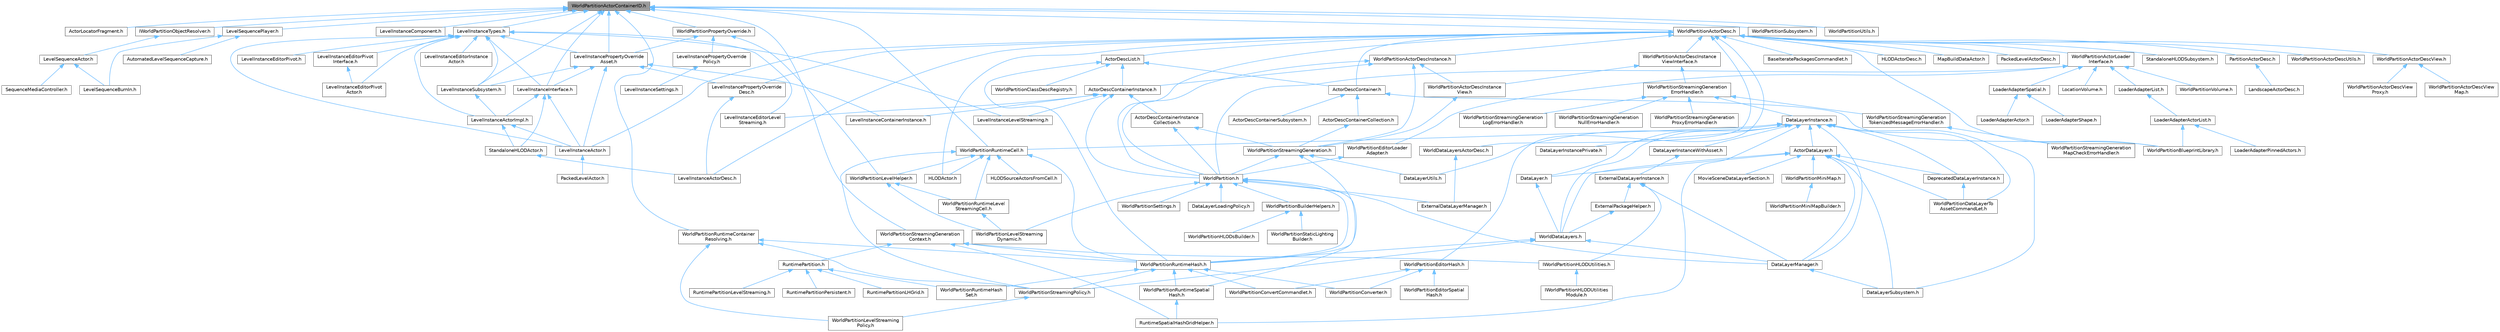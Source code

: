 digraph "WorldPartitionActorContainerID.h"
{
 // INTERACTIVE_SVG=YES
 // LATEX_PDF_SIZE
  bgcolor="transparent";
  edge [fontname=Helvetica,fontsize=10,labelfontname=Helvetica,labelfontsize=10];
  node [fontname=Helvetica,fontsize=10,shape=box,height=0.2,width=0.4];
  Node1 [id="Node000001",label="WorldPartitionActorContainerID.h",height=0.2,width=0.4,color="gray40", fillcolor="grey60", style="filled", fontcolor="black",tooltip=" "];
  Node1 -> Node2 [id="edge1_Node000001_Node000002",dir="back",color="steelblue1",style="solid",tooltip=" "];
  Node2 [id="Node000002",label="ActorLocatorFragment.h",height=0.2,width=0.4,color="grey40", fillcolor="white", style="filled",URL="$d5/db5/ActorLocatorFragment_8h.html",tooltip=" "];
  Node1 -> Node3 [id="edge2_Node000001_Node000003",dir="back",color="steelblue1",style="solid",tooltip=" "];
  Node3 [id="Node000003",label="IWorldPartitionObjectResolver.h",height=0.2,width=0.4,color="grey40", fillcolor="white", style="filled",URL="$db/de8/IWorldPartitionObjectResolver_8h.html",tooltip=" "];
  Node3 -> Node4 [id="edge3_Node000003_Node000004",dir="back",color="steelblue1",style="solid",tooltip=" "];
  Node4 [id="Node000004",label="LevelSequenceActor.h",height=0.2,width=0.4,color="grey40", fillcolor="white", style="filled",URL="$dd/d4d/LevelSequenceActor_8h.html",tooltip=" "];
  Node4 -> Node5 [id="edge4_Node000004_Node000005",dir="back",color="steelblue1",style="solid",tooltip=" "];
  Node5 [id="Node000005",label="LevelSequenceBurnIn.h",height=0.2,width=0.4,color="grey40", fillcolor="white", style="filled",URL="$d2/d6b/LevelSequenceBurnIn_8h.html",tooltip=" "];
  Node4 -> Node6 [id="edge5_Node000004_Node000006",dir="back",color="steelblue1",style="solid",tooltip=" "];
  Node6 [id="Node000006",label="SequenceMediaController.h",height=0.2,width=0.4,color="grey40", fillcolor="white", style="filled",URL="$de/d88/SequenceMediaController_8h.html",tooltip=" "];
  Node1 -> Node7 [id="edge6_Node000001_Node000007",dir="back",color="steelblue1",style="solid",tooltip=" "];
  Node7 [id="Node000007",label="LevelInstanceComponent.h",height=0.2,width=0.4,color="grey40", fillcolor="white", style="filled",URL="$df/d41/LevelInstanceComponent_8h.html",tooltip=" "];
  Node1 -> Node8 [id="edge7_Node000001_Node000008",dir="back",color="steelblue1",style="solid",tooltip=" "];
  Node8 [id="Node000008",label="LevelInstanceInterface.h",height=0.2,width=0.4,color="grey40", fillcolor="white", style="filled",URL="$d9/d37/LevelInstanceInterface_8h.html",tooltip=" "];
  Node8 -> Node9 [id="edge8_Node000008_Node000009",dir="back",color="steelblue1",style="solid",tooltip=" "];
  Node9 [id="Node000009",label="LevelInstanceActor.h",height=0.2,width=0.4,color="grey40", fillcolor="white", style="filled",URL="$d6/d53/LevelInstanceActor_8h.html",tooltip=" "];
  Node9 -> Node10 [id="edge9_Node000009_Node000010",dir="back",color="steelblue1",style="solid",tooltip=" "];
  Node10 [id="Node000010",label="PackedLevelActor.h",height=0.2,width=0.4,color="grey40", fillcolor="white", style="filled",URL="$d7/dfa/PackedLevelActor_8h.html",tooltip=" "];
  Node8 -> Node11 [id="edge10_Node000008_Node000011",dir="back",color="steelblue1",style="solid",tooltip=" "];
  Node11 [id="Node000011",label="LevelInstanceActorImpl.h",height=0.2,width=0.4,color="grey40", fillcolor="white", style="filled",URL="$d6/df6/LevelInstanceActorImpl_8h.html",tooltip=" "];
  Node11 -> Node9 [id="edge11_Node000011_Node000009",dir="back",color="steelblue1",style="solid",tooltip=" "];
  Node11 -> Node12 [id="edge12_Node000011_Node000012",dir="back",color="steelblue1",style="solid",tooltip=" "];
  Node12 [id="Node000012",label="StandaloneHLODActor.h",height=0.2,width=0.4,color="grey40", fillcolor="white", style="filled",URL="$dc/d54/StandaloneHLODActor_8h.html",tooltip=" "];
  Node12 -> Node13 [id="edge13_Node000012_Node000013",dir="back",color="steelblue1",style="solid",tooltip=" "];
  Node13 [id="Node000013",label="LevelInstanceActorDesc.h",height=0.2,width=0.4,color="grey40", fillcolor="white", style="filled",URL="$d0/d98/LevelInstanceActorDesc_8h.html",tooltip=" "];
  Node8 -> Node12 [id="edge14_Node000008_Node000012",dir="back",color="steelblue1",style="solid",tooltip=" "];
  Node1 -> Node14 [id="edge15_Node000001_Node000014",dir="back",color="steelblue1",style="solid",tooltip=" "];
  Node14 [id="Node000014",label="LevelInstancePropertyOverride\lAsset.h",height=0.2,width=0.4,color="grey40", fillcolor="white", style="filled",URL="$d3/d83/LevelInstancePropertyOverrideAsset_8h.html",tooltip=" "];
  Node14 -> Node9 [id="edge16_Node000014_Node000009",dir="back",color="steelblue1",style="solid",tooltip=" "];
  Node14 -> Node15 [id="edge17_Node000014_Node000015",dir="back",color="steelblue1",style="solid",tooltip=" "];
  Node15 [id="Node000015",label="LevelInstanceContainerInstance.h",height=0.2,width=0.4,color="grey40", fillcolor="white", style="filled",URL="$d9/d35/LevelInstanceContainerInstance_8h.html",tooltip=" "];
  Node14 -> Node8 [id="edge18_Node000014_Node000008",dir="back",color="steelblue1",style="solid",tooltip=" "];
  Node14 -> Node16 [id="edge19_Node000014_Node000016",dir="back",color="steelblue1",style="solid",tooltip=" "];
  Node16 [id="Node000016",label="LevelInstancePropertyOverride\lDesc.h",height=0.2,width=0.4,color="grey40", fillcolor="white", style="filled",URL="$d0/dd0/LevelInstancePropertyOverrideDesc_8h.html",tooltip=" "];
  Node16 -> Node13 [id="edge20_Node000016_Node000013",dir="back",color="steelblue1",style="solid",tooltip=" "];
  Node14 -> Node17 [id="edge21_Node000014_Node000017",dir="back",color="steelblue1",style="solid",tooltip=" "];
  Node17 [id="Node000017",label="LevelInstanceSubsystem.h",height=0.2,width=0.4,color="grey40", fillcolor="white", style="filled",URL="$d9/d23/LevelInstanceSubsystem_8h.html",tooltip=" "];
  Node17 -> Node11 [id="edge22_Node000017_Node000011",dir="back",color="steelblue1",style="solid",tooltip=" "];
  Node1 -> Node17 [id="edge23_Node000001_Node000017",dir="back",color="steelblue1",style="solid",tooltip=" "];
  Node1 -> Node18 [id="edge24_Node000001_Node000018",dir="back",color="steelblue1",style="solid",tooltip=" "];
  Node18 [id="Node000018",label="LevelInstanceTypes.h",height=0.2,width=0.4,color="grey40", fillcolor="white", style="filled",URL="$df/da2/LevelInstanceTypes_8h.html",tooltip=" "];
  Node18 -> Node9 [id="edge25_Node000018_Node000009",dir="back",color="steelblue1",style="solid",tooltip=" "];
  Node18 -> Node11 [id="edge26_Node000018_Node000011",dir="back",color="steelblue1",style="solid",tooltip=" "];
  Node18 -> Node19 [id="edge27_Node000018_Node000019",dir="back",color="steelblue1",style="solid",tooltip=" "];
  Node19 [id="Node000019",label="LevelInstanceEditorInstance\lActor.h",height=0.2,width=0.4,color="grey40", fillcolor="white", style="filled",URL="$d8/d5a/LevelInstanceEditorInstanceActor_8h.html",tooltip=" "];
  Node18 -> Node20 [id="edge28_Node000018_Node000020",dir="back",color="steelblue1",style="solid",tooltip=" "];
  Node20 [id="Node000020",label="LevelInstanceEditorLevel\lStreaming.h",height=0.2,width=0.4,color="grey40", fillcolor="white", style="filled",URL="$d0/da1/LevelInstanceEditorLevelStreaming_8h.html",tooltip=" "];
  Node18 -> Node21 [id="edge29_Node000018_Node000021",dir="back",color="steelblue1",style="solid",tooltip=" "];
  Node21 [id="Node000021",label="LevelInstanceEditorPivot.h",height=0.2,width=0.4,color="grey40", fillcolor="white", style="filled",URL="$df/d9a/LevelInstanceEditorPivot_8h.html",tooltip=" "];
  Node18 -> Node22 [id="edge30_Node000018_Node000022",dir="back",color="steelblue1",style="solid",tooltip=" "];
  Node22 [id="Node000022",label="LevelInstanceEditorPivot\lActor.h",height=0.2,width=0.4,color="grey40", fillcolor="white", style="filled",URL="$d4/de7/LevelInstanceEditorPivotActor_8h.html",tooltip=" "];
  Node18 -> Node23 [id="edge31_Node000018_Node000023",dir="back",color="steelblue1",style="solid",tooltip=" "];
  Node23 [id="Node000023",label="LevelInstanceEditorPivot\lInterface.h",height=0.2,width=0.4,color="grey40", fillcolor="white", style="filled",URL="$db/dd5/LevelInstanceEditorPivotInterface_8h.html",tooltip=" "];
  Node23 -> Node22 [id="edge32_Node000023_Node000022",dir="back",color="steelblue1",style="solid",tooltip=" "];
  Node18 -> Node8 [id="edge33_Node000018_Node000008",dir="back",color="steelblue1",style="solid",tooltip=" "];
  Node18 -> Node24 [id="edge34_Node000018_Node000024",dir="back",color="steelblue1",style="solid",tooltip=" "];
  Node24 [id="Node000024",label="LevelInstanceLevelStreaming.h",height=0.2,width=0.4,color="grey40", fillcolor="white", style="filled",URL="$d0/d84/LevelInstanceLevelStreaming_8h.html",tooltip=" "];
  Node18 -> Node14 [id="edge35_Node000018_Node000014",dir="back",color="steelblue1",style="solid",tooltip=" "];
  Node18 -> Node17 [id="edge36_Node000018_Node000017",dir="back",color="steelblue1",style="solid",tooltip=" "];
  Node1 -> Node25 [id="edge37_Node000001_Node000025",dir="back",color="steelblue1",style="solid",tooltip=" "];
  Node25 [id="Node000025",label="LevelSequencePlayer.h",height=0.2,width=0.4,color="grey40", fillcolor="white", style="filled",URL="$d0/d5e/LevelSequencePlayer_8h.html",tooltip=" "];
  Node25 -> Node26 [id="edge38_Node000025_Node000026",dir="back",color="steelblue1",style="solid",tooltip=" "];
  Node26 [id="Node000026",label="AutomatedLevelSequenceCapture.h",height=0.2,width=0.4,color="grey40", fillcolor="white", style="filled",URL="$d4/d3e/AutomatedLevelSequenceCapture_8h.html",tooltip=" "];
  Node25 -> Node5 [id="edge39_Node000025_Node000005",dir="back",color="steelblue1",style="solid",tooltip=" "];
  Node1 -> Node27 [id="edge40_Node000001_Node000027",dir="back",color="steelblue1",style="solid",tooltip=" "];
  Node27 [id="Node000027",label="WorldPartitionActorDesc.h",height=0.2,width=0.4,color="grey40", fillcolor="white", style="filled",URL="$d8/d60/WorldPartitionActorDesc_8h.html",tooltip=" "];
  Node27 -> Node28 [id="edge41_Node000027_Node000028",dir="back",color="steelblue1",style="solid",tooltip=" "];
  Node28 [id="Node000028",label="ActorDescContainer.h",height=0.2,width=0.4,color="grey40", fillcolor="white", style="filled",URL="$de/df0/ActorDescContainer_8h.html",tooltip=" "];
  Node28 -> Node29 [id="edge42_Node000028_Node000029",dir="back",color="steelblue1",style="solid",tooltip=" "];
  Node29 [id="Node000029",label="ActorDescContainerCollection.h",height=0.2,width=0.4,color="grey40", fillcolor="white", style="filled",URL="$dc/df2/ActorDescContainerCollection_8h.html",tooltip=" "];
  Node29 -> Node30 [id="edge43_Node000029_Node000030",dir="back",color="steelblue1",style="solid",tooltip=" "];
  Node30 [id="Node000030",label="WorldPartitionStreamingGeneration.h",height=0.2,width=0.4,color="grey40", fillcolor="white", style="filled",URL="$d6/dc5/WorldPartitionStreamingGeneration_8h.html",tooltip=" "];
  Node30 -> Node31 [id="edge44_Node000030_Node000031",dir="back",color="steelblue1",style="solid",tooltip=" "];
  Node31 [id="Node000031",label="DataLayerUtils.h",height=0.2,width=0.4,color="grey40", fillcolor="white", style="filled",URL="$dd/ddb/DataLayerUtils_8h.html",tooltip=" "];
  Node30 -> Node32 [id="edge45_Node000030_Node000032",dir="back",color="steelblue1",style="solid",tooltip=" "];
  Node32 [id="Node000032",label="WorldPartition.h",height=0.2,width=0.4,color="grey40", fillcolor="white", style="filled",URL="$de/d1e/WorldPartition_8h.html",tooltip=" "];
  Node32 -> Node33 [id="edge46_Node000032_Node000033",dir="back",color="steelblue1",style="solid",tooltip=" "];
  Node33 [id="Node000033",label="DataLayerLoadingPolicy.h",height=0.2,width=0.4,color="grey40", fillcolor="white", style="filled",URL="$d4/d49/DataLayerLoadingPolicy_8h.html",tooltip=" "];
  Node32 -> Node34 [id="edge47_Node000032_Node000034",dir="back",color="steelblue1",style="solid",tooltip=" "];
  Node34 [id="Node000034",label="DataLayerManager.h",height=0.2,width=0.4,color="grey40", fillcolor="white", style="filled",URL="$de/d96/DataLayerManager_8h.html",tooltip=" "];
  Node34 -> Node35 [id="edge48_Node000034_Node000035",dir="back",color="steelblue1",style="solid",tooltip=" "];
  Node35 [id="Node000035",label="DataLayerSubsystem.h",height=0.2,width=0.4,color="grey40", fillcolor="white", style="filled",URL="$d2/d5d/DataLayerSubsystem_8h.html",tooltip=" "];
  Node32 -> Node36 [id="edge49_Node000032_Node000036",dir="back",color="steelblue1",style="solid",tooltip=" "];
  Node36 [id="Node000036",label="ExternalDataLayerManager.h",height=0.2,width=0.4,color="grey40", fillcolor="white", style="filled",URL="$d3/d7d/ExternalDataLayerManager_8h.html",tooltip=" "];
  Node32 -> Node37 [id="edge50_Node000032_Node000037",dir="back",color="steelblue1",style="solid",tooltip=" "];
  Node37 [id="Node000037",label="WorldPartitionBuilderHelpers.h",height=0.2,width=0.4,color="grey40", fillcolor="white", style="filled",URL="$db/dc0/WorldPartitionBuilderHelpers_8h.html",tooltip=" "];
  Node37 -> Node38 [id="edge51_Node000037_Node000038",dir="back",color="steelblue1",style="solid",tooltip=" "];
  Node38 [id="Node000038",label="WorldPartitionHLODsBuilder.h",height=0.2,width=0.4,color="grey40", fillcolor="white", style="filled",URL="$d3/d76/WorldPartitionHLODsBuilder_8h.html",tooltip=" "];
  Node37 -> Node39 [id="edge52_Node000037_Node000039",dir="back",color="steelblue1",style="solid",tooltip=" "];
  Node39 [id="Node000039",label="WorldPartitionStaticLighting\lBuilder.h",height=0.2,width=0.4,color="grey40", fillcolor="white", style="filled",URL="$d7/dfd/WorldPartitionStaticLightingBuilder_8h.html",tooltip=" "];
  Node32 -> Node40 [id="edge53_Node000032_Node000040",dir="back",color="steelblue1",style="solid",tooltip=" "];
  Node40 [id="Node000040",label="WorldPartitionLevelStreaming\lDynamic.h",height=0.2,width=0.4,color="grey40", fillcolor="white", style="filled",URL="$d4/d21/WorldPartitionLevelStreamingDynamic_8h.html",tooltip=" "];
  Node32 -> Node41 [id="edge54_Node000032_Node000041",dir="back",color="steelblue1",style="solid",tooltip=" "];
  Node41 [id="Node000041",label="WorldPartitionRuntimeHash.h",height=0.2,width=0.4,color="grey40", fillcolor="white", style="filled",URL="$d9/df1/WorldPartitionRuntimeHash_8h.html",tooltip=" "];
  Node41 -> Node42 [id="edge55_Node000041_Node000042",dir="back",color="steelblue1",style="solid",tooltip=" "];
  Node42 [id="Node000042",label="WorldPartitionConvertCommandlet.h",height=0.2,width=0.4,color="grey40", fillcolor="white", style="filled",URL="$db/d15/WorldPartitionConvertCommandlet_8h.html",tooltip=" "];
  Node41 -> Node43 [id="edge56_Node000041_Node000043",dir="back",color="steelblue1",style="solid",tooltip=" "];
  Node43 [id="Node000043",label="WorldPartitionConverter.h",height=0.2,width=0.4,color="grey40", fillcolor="white", style="filled",URL="$dc/df8/WorldPartitionConverter_8h.html",tooltip=" "];
  Node41 -> Node44 [id="edge57_Node000041_Node000044",dir="back",color="steelblue1",style="solid",tooltip=" "];
  Node44 [id="Node000044",label="WorldPartitionRuntimeHash\lSet.h",height=0.2,width=0.4,color="grey40", fillcolor="white", style="filled",URL="$d7/d94/WorldPartitionRuntimeHashSet_8h.html",tooltip=" "];
  Node41 -> Node45 [id="edge58_Node000041_Node000045",dir="back",color="steelblue1",style="solid",tooltip=" "];
  Node45 [id="Node000045",label="WorldPartitionRuntimeSpatial\lHash.h",height=0.2,width=0.4,color="grey40", fillcolor="white", style="filled",URL="$da/dbe/WorldPartitionRuntimeSpatialHash_8h.html",tooltip=" "];
  Node45 -> Node46 [id="edge59_Node000045_Node000046",dir="back",color="steelblue1",style="solid",tooltip=" "];
  Node46 [id="Node000046",label="RuntimeSpatialHashGridHelper.h",height=0.2,width=0.4,color="grey40", fillcolor="white", style="filled",URL="$d8/d05/RuntimeSpatialHashGridHelper_8h.html",tooltip=" "];
  Node41 -> Node47 [id="edge60_Node000041_Node000047",dir="back",color="steelblue1",style="solid",tooltip=" "];
  Node47 [id="Node000047",label="WorldPartitionStreamingPolicy.h",height=0.2,width=0.4,color="grey40", fillcolor="white", style="filled",URL="$d8/d37/WorldPartitionStreamingPolicy_8h.html",tooltip=" "];
  Node47 -> Node48 [id="edge61_Node000047_Node000048",dir="back",color="steelblue1",style="solid",tooltip=" "];
  Node48 [id="Node000048",label="WorldPartitionLevelStreaming\lPolicy.h",height=0.2,width=0.4,color="grey40", fillcolor="white", style="filled",URL="$d4/d14/WorldPartitionLevelStreamingPolicy_8h.html",tooltip=" "];
  Node32 -> Node45 [id="edge62_Node000032_Node000045",dir="back",color="steelblue1",style="solid",tooltip=" "];
  Node32 -> Node49 [id="edge63_Node000032_Node000049",dir="back",color="steelblue1",style="solid",tooltip=" "];
  Node49 [id="Node000049",label="WorldPartitionSettings.h",height=0.2,width=0.4,color="grey40", fillcolor="white", style="filled",URL="$de/d7a/WorldPartitionSettings_8h.html",tooltip=" "];
  Node30 -> Node41 [id="edge64_Node000030_Node000041",dir="back",color="steelblue1",style="solid",tooltip=" "];
  Node28 -> Node50 [id="edge65_Node000028_Node000050",dir="back",color="steelblue1",style="solid",tooltip=" "];
  Node50 [id="Node000050",label="ActorDescContainerSubsystem.h",height=0.2,width=0.4,color="grey40", fillcolor="white", style="filled",URL="$d1/d29/ActorDescContainerSubsystem_8h.html",tooltip=" "];
  Node28 -> Node51 [id="edge66_Node000028_Node000051",dir="back",color="steelblue1",style="solid",tooltip=" "];
  Node51 [id="Node000051",label="WorldPartitionBlueprintLibrary.h",height=0.2,width=0.4,color="grey40", fillcolor="white", style="filled",URL="$d1/d6b/WorldPartitionBlueprintLibrary_8h.html",tooltip=" "];
  Node27 -> Node52 [id="edge67_Node000027_Node000052",dir="back",color="steelblue1",style="solid",tooltip=" "];
  Node52 [id="Node000052",label="ActorDescList.h",height=0.2,width=0.4,color="grey40", fillcolor="white", style="filled",URL="$d7/da2/ActorDescList_8h.html",tooltip=" "];
  Node52 -> Node28 [id="edge68_Node000052_Node000028",dir="back",color="steelblue1",style="solid",tooltip=" "];
  Node52 -> Node53 [id="edge69_Node000052_Node000053",dir="back",color="steelblue1",style="solid",tooltip=" "];
  Node53 [id="Node000053",label="ActorDescContainerInstance.h",height=0.2,width=0.4,color="grey40", fillcolor="white", style="filled",URL="$d0/dd1/ActorDescContainerInstance_8h.html",tooltip=" "];
  Node53 -> Node54 [id="edge70_Node000053_Node000054",dir="back",color="steelblue1",style="solid",tooltip=" "];
  Node54 [id="Node000054",label="ActorDescContainerInstance\lCollection.h",height=0.2,width=0.4,color="grey40", fillcolor="white", style="filled",URL="$df/d80/ActorDescContainerInstanceCollection_8h.html",tooltip=" "];
  Node54 -> Node32 [id="edge71_Node000054_Node000032",dir="back",color="steelblue1",style="solid",tooltip=" "];
  Node54 -> Node30 [id="edge72_Node000054_Node000030",dir="back",color="steelblue1",style="solid",tooltip=" "];
  Node53 -> Node15 [id="edge73_Node000053_Node000015",dir="back",color="steelblue1",style="solid",tooltip=" "];
  Node53 -> Node20 [id="edge74_Node000053_Node000020",dir="back",color="steelblue1",style="solid",tooltip=" "];
  Node53 -> Node24 [id="edge75_Node000053_Node000024",dir="back",color="steelblue1",style="solid",tooltip=" "];
  Node53 -> Node32 [id="edge76_Node000053_Node000032",dir="back",color="steelblue1",style="solid",tooltip=" "];
  Node52 -> Node55 [id="edge77_Node000052_Node000055",dir="back",color="steelblue1",style="solid",tooltip=" "];
  Node55 [id="Node000055",label="WorldPartitionClassDescRegistry.h",height=0.2,width=0.4,color="grey40", fillcolor="white", style="filled",URL="$d6/d40/WorldPartitionClassDescRegistry_8h.html",tooltip=" "];
  Node52 -> Node41 [id="edge78_Node000052_Node000041",dir="back",color="steelblue1",style="solid",tooltip=" "];
  Node27 -> Node56 [id="edge79_Node000027_Node000056",dir="back",color="steelblue1",style="solid",tooltip=" "];
  Node56 [id="Node000056",label="BaseIteratePackagesCommandlet.h",height=0.2,width=0.4,color="grey40", fillcolor="white", style="filled",URL="$db/d9e/BaseIteratePackagesCommandlet_8h.html",tooltip=" "];
  Node27 -> Node57 [id="edge80_Node000027_Node000057",dir="back",color="steelblue1",style="solid",tooltip=" "];
  Node57 [id="Node000057",label="HLODActor.h",height=0.2,width=0.4,color="grey40", fillcolor="white", style="filled",URL="$d7/d35/HLODActor_8h.html",tooltip=" "];
  Node27 -> Node58 [id="edge81_Node000027_Node000058",dir="back",color="steelblue1",style="solid",tooltip=" "];
  Node58 [id="Node000058",label="HLODActorDesc.h",height=0.2,width=0.4,color="grey40", fillcolor="white", style="filled",URL="$d3/d20/HLODActorDesc_8h.html",tooltip=" "];
  Node27 -> Node9 [id="edge82_Node000027_Node000009",dir="back",color="steelblue1",style="solid",tooltip=" "];
  Node27 -> Node13 [id="edge83_Node000027_Node000013",dir="back",color="steelblue1",style="solid",tooltip=" "];
  Node27 -> Node16 [id="edge84_Node000027_Node000016",dir="back",color="steelblue1",style="solid",tooltip=" "];
  Node27 -> Node59 [id="edge85_Node000027_Node000059",dir="back",color="steelblue1",style="solid",tooltip=" "];
  Node59 [id="Node000059",label="MapBuildDataActor.h",height=0.2,width=0.4,color="grey40", fillcolor="white", style="filled",URL="$de/d00/MapBuildDataActor_8h.html",tooltip=" "];
  Node27 -> Node60 [id="edge86_Node000027_Node000060",dir="back",color="steelblue1",style="solid",tooltip=" "];
  Node60 [id="Node000060",label="PackedLevelActorDesc.h",height=0.2,width=0.4,color="grey40", fillcolor="white", style="filled",URL="$d1/dc6/PackedLevelActorDesc_8h.html",tooltip=" "];
  Node27 -> Node61 [id="edge87_Node000027_Node000061",dir="back",color="steelblue1",style="solid",tooltip=" "];
  Node61 [id="Node000061",label="PartitionActorDesc.h",height=0.2,width=0.4,color="grey40", fillcolor="white", style="filled",URL="$d5/dfc/PartitionActorDesc_8h.html",tooltip=" "];
  Node61 -> Node62 [id="edge88_Node000061_Node000062",dir="back",color="steelblue1",style="solid",tooltip=" "];
  Node62 [id="Node000062",label="LandscapeActorDesc.h",height=0.2,width=0.4,color="grey40", fillcolor="white", style="filled",URL="$da/d4e/LandscapeActorDesc_8h.html",tooltip=" "];
  Node27 -> Node63 [id="edge89_Node000027_Node000063",dir="back",color="steelblue1",style="solid",tooltip=" "];
  Node63 [id="Node000063",label="StandaloneHLODSubsystem.h",height=0.2,width=0.4,color="grey40", fillcolor="white", style="filled",URL="$d4/d9a/StandaloneHLODSubsystem_8h.html",tooltip=" "];
  Node27 -> Node64 [id="edge90_Node000027_Node000064",dir="back",color="steelblue1",style="solid",tooltip=" "];
  Node64 [id="Node000064",label="WorldDataLayersActorDesc.h",height=0.2,width=0.4,color="grey40", fillcolor="white", style="filled",URL="$d8/db4/WorldDataLayersActorDesc_8h.html",tooltip=" "];
  Node64 -> Node36 [id="edge91_Node000064_Node000036",dir="back",color="steelblue1",style="solid",tooltip=" "];
  Node27 -> Node32 [id="edge92_Node000027_Node000032",dir="back",color="steelblue1",style="solid",tooltip=" "];
  Node27 -> Node65 [id="edge93_Node000027_Node000065",dir="back",color="steelblue1",style="solid",tooltip=" "];
  Node65 [id="Node000065",label="WorldPartitionActorDescInstance.h",height=0.2,width=0.4,color="grey40", fillcolor="white", style="filled",URL="$d3/d25/WorldPartitionActorDescInstance_8h.html",tooltip=" "];
  Node65 -> Node53 [id="edge94_Node000065_Node000053",dir="back",color="steelblue1",style="solid",tooltip=" "];
  Node65 -> Node32 [id="edge95_Node000065_Node000032",dir="back",color="steelblue1",style="solid",tooltip=" "];
  Node65 -> Node66 [id="edge96_Node000065_Node000066",dir="back",color="steelblue1",style="solid",tooltip=" "];
  Node66 [id="Node000066",label="WorldPartitionActorDescInstance\lView.h",height=0.2,width=0.4,color="grey40", fillcolor="white", style="filled",URL="$d8/dc0/WorldPartitionActorDescInstanceView_8h.html",tooltip=" "];
  Node66 -> Node30 [id="edge97_Node000066_Node000030",dir="back",color="steelblue1",style="solid",tooltip=" "];
  Node65 -> Node30 [id="edge98_Node000065_Node000030",dir="back",color="steelblue1",style="solid",tooltip=" "];
  Node27 -> Node67 [id="edge99_Node000027_Node000067",dir="back",color="steelblue1",style="solid",tooltip=" "];
  Node67 [id="Node000067",label="WorldPartitionActorDescInstance\lViewInterface.h",height=0.2,width=0.4,color="grey40", fillcolor="white", style="filled",URL="$d5/d5f/WorldPartitionActorDescInstanceViewInterface_8h.html",tooltip=" "];
  Node67 -> Node66 [id="edge100_Node000067_Node000066",dir="back",color="steelblue1",style="solid",tooltip=" "];
  Node67 -> Node68 [id="edge101_Node000067_Node000068",dir="back",color="steelblue1",style="solid",tooltip=" "];
  Node68 [id="Node000068",label="WorldPartitionStreamingGeneration\lErrorHandler.h",height=0.2,width=0.4,color="grey40", fillcolor="white", style="filled",URL="$d2/d52/WorldPartitionStreamingGenerationErrorHandler_8h.html",tooltip=" "];
  Node68 -> Node69 [id="edge102_Node000068_Node000069",dir="back",color="steelblue1",style="solid",tooltip=" "];
  Node69 [id="Node000069",label="DataLayerInstance.h",height=0.2,width=0.4,color="grey40", fillcolor="white", style="filled",URL="$d2/de4/DataLayerInstance_8h.html",tooltip=" "];
  Node69 -> Node70 [id="edge103_Node000069_Node000070",dir="back",color="steelblue1",style="solid",tooltip=" "];
  Node70 [id="Node000070",label="ActorDataLayer.h",height=0.2,width=0.4,color="grey40", fillcolor="white", style="filled",URL="$d1/d31/ActorDataLayer_8h.html",tooltip=" "];
  Node70 -> Node71 [id="edge104_Node000070_Node000071",dir="back",color="steelblue1",style="solid",tooltip=" "];
  Node71 [id="Node000071",label="DataLayer.h",height=0.2,width=0.4,color="grey40", fillcolor="white", style="filled",URL="$df/d30/DataLayer_8h.html",tooltip=" "];
  Node71 -> Node72 [id="edge105_Node000071_Node000072",dir="back",color="steelblue1",style="solid",tooltip=" "];
  Node72 [id="Node000072",label="WorldDataLayers.h",height=0.2,width=0.4,color="grey40", fillcolor="white", style="filled",URL="$d1/d1d/WorldDataLayers_8h.html",tooltip=" "];
  Node72 -> Node34 [id="edge106_Node000072_Node000034",dir="back",color="steelblue1",style="solid",tooltip=" "];
  Node72 -> Node41 [id="edge107_Node000072_Node000041",dir="back",color="steelblue1",style="solid",tooltip=" "];
  Node72 -> Node47 [id="edge108_Node000072_Node000047",dir="back",color="steelblue1",style="solid",tooltip=" "];
  Node70 -> Node34 [id="edge109_Node000070_Node000034",dir="back",color="steelblue1",style="solid",tooltip=" "];
  Node70 -> Node35 [id="edge110_Node000070_Node000035",dir="back",color="steelblue1",style="solid",tooltip=" "];
  Node70 -> Node73 [id="edge111_Node000070_Node000073",dir="back",color="steelblue1",style="solid",tooltip=" "];
  Node73 [id="Node000073",label="DeprecatedDataLayerInstance.h",height=0.2,width=0.4,color="grey40", fillcolor="white", style="filled",URL="$d0/d62/DeprecatedDataLayerInstance_8h.html",tooltip=" "];
  Node73 -> Node74 [id="edge112_Node000073_Node000074",dir="back",color="steelblue1",style="solid",tooltip=" "];
  Node74 [id="Node000074",label="WorldPartitionDataLayerTo\lAssetCommandLet.h",height=0.2,width=0.4,color="grey40", fillcolor="white", style="filled",URL="$d0/d34/WorldPartitionDataLayerToAssetCommandLet_8h.html",tooltip=" "];
  Node70 -> Node75 [id="edge113_Node000070_Node000075",dir="back",color="steelblue1",style="solid",tooltip=" "];
  Node75 [id="Node000075",label="MovieSceneDataLayerSection.h",height=0.2,width=0.4,color="grey40", fillcolor="white", style="filled",URL="$d9/d30/MovieSceneDataLayerSection_8h.html",tooltip=" "];
  Node70 -> Node72 [id="edge114_Node000070_Node000072",dir="back",color="steelblue1",style="solid",tooltip=" "];
  Node70 -> Node74 [id="edge115_Node000070_Node000074",dir="back",color="steelblue1",style="solid",tooltip=" "];
  Node70 -> Node76 [id="edge116_Node000070_Node000076",dir="back",color="steelblue1",style="solid",tooltip=" "];
  Node76 [id="Node000076",label="WorldPartitionMiniMap.h",height=0.2,width=0.4,color="grey40", fillcolor="white", style="filled",URL="$d8/d05/WorldPartitionMiniMap_8h.html",tooltip=" "];
  Node76 -> Node77 [id="edge117_Node000076_Node000077",dir="back",color="steelblue1",style="solid",tooltip=" "];
  Node77 [id="Node000077",label="WorldPartitionMiniMapBuilder.h",height=0.2,width=0.4,color="grey40", fillcolor="white", style="filled",URL="$dd/d4f/WorldPartitionMiniMapBuilder_8h.html",tooltip=" "];
  Node69 -> Node71 [id="edge118_Node000069_Node000071",dir="back",color="steelblue1",style="solid",tooltip=" "];
  Node69 -> Node78 [id="edge119_Node000069_Node000078",dir="back",color="steelblue1",style="solid",tooltip=" "];
  Node78 [id="Node000078",label="DataLayerInstancePrivate.h",height=0.2,width=0.4,color="grey40", fillcolor="white", style="filled",URL="$d6/d35/DataLayerInstancePrivate_8h.html",tooltip=" "];
  Node69 -> Node79 [id="edge120_Node000069_Node000079",dir="back",color="steelblue1",style="solid",tooltip=" "];
  Node79 [id="Node000079",label="DataLayerInstanceWithAsset.h",height=0.2,width=0.4,color="grey40", fillcolor="white", style="filled",URL="$d9/d71/DataLayerInstanceWithAsset_8h.html",tooltip=" "];
  Node79 -> Node80 [id="edge121_Node000079_Node000080",dir="back",color="steelblue1",style="solid",tooltip=" "];
  Node80 [id="Node000080",label="ExternalDataLayerInstance.h",height=0.2,width=0.4,color="grey40", fillcolor="white", style="filled",URL="$dc/db8/ExternalDataLayerInstance_8h.html",tooltip=" "];
  Node80 -> Node34 [id="edge122_Node000080_Node000034",dir="back",color="steelblue1",style="solid",tooltip=" "];
  Node80 -> Node81 [id="edge123_Node000080_Node000081",dir="back",color="steelblue1",style="solid",tooltip=" "];
  Node81 [id="Node000081",label="ExternalPackageHelper.h",height=0.2,width=0.4,color="grey40", fillcolor="white", style="filled",URL="$d3/d2f/ExternalPackageHelper_8h.html",tooltip=" "];
  Node81 -> Node72 [id="edge124_Node000081_Node000072",dir="back",color="steelblue1",style="solid",tooltip=" "];
  Node80 -> Node82 [id="edge125_Node000080_Node000082",dir="back",color="steelblue1",style="solid",tooltip=" "];
  Node82 [id="Node000082",label="IWorldPartitionHLODUtilities.h",height=0.2,width=0.4,color="grey40", fillcolor="white", style="filled",URL="$db/d5c/IWorldPartitionHLODUtilities_8h.html",tooltip=" "];
  Node82 -> Node83 [id="edge126_Node000082_Node000083",dir="back",color="steelblue1",style="solid",tooltip=" "];
  Node83 [id="Node000083",label="IWorldPartitionHLODUtilities\lModule.h",height=0.2,width=0.4,color="grey40", fillcolor="white", style="filled",URL="$dc/d59/IWorldPartitionHLODUtilitiesModule_8h.html",tooltip=" "];
  Node69 -> Node34 [id="edge127_Node000069_Node000034",dir="back",color="steelblue1",style="solid",tooltip=" "];
  Node69 -> Node35 [id="edge128_Node000069_Node000035",dir="back",color="steelblue1",style="solid",tooltip=" "];
  Node69 -> Node31 [id="edge129_Node000069_Node000031",dir="back",color="steelblue1",style="solid",tooltip=" "];
  Node69 -> Node73 [id="edge130_Node000069_Node000073",dir="back",color="steelblue1",style="solid",tooltip=" "];
  Node69 -> Node46 [id="edge131_Node000069_Node000046",dir="back",color="steelblue1",style="solid",tooltip=" "];
  Node69 -> Node72 [id="edge132_Node000069_Node000072",dir="back",color="steelblue1",style="solid",tooltip=" "];
  Node69 -> Node74 [id="edge133_Node000069_Node000074",dir="back",color="steelblue1",style="solid",tooltip=" "];
  Node69 -> Node84 [id="edge134_Node000069_Node000084",dir="back",color="steelblue1",style="solid",tooltip=" "];
  Node84 [id="Node000084",label="WorldPartitionRuntimeCell.h",height=0.2,width=0.4,color="grey40", fillcolor="white", style="filled",URL="$d4/d58/WorldPartitionRuntimeCell_8h.html",tooltip=" "];
  Node84 -> Node57 [id="edge135_Node000084_Node000057",dir="back",color="steelblue1",style="solid",tooltip=" "];
  Node84 -> Node85 [id="edge136_Node000084_Node000085",dir="back",color="steelblue1",style="solid",tooltip=" "];
  Node85 [id="Node000085",label="HLODSourceActorsFromCell.h",height=0.2,width=0.4,color="grey40", fillcolor="white", style="filled",URL="$de/d7c/HLODSourceActorsFromCell_8h.html",tooltip=" "];
  Node84 -> Node86 [id="edge137_Node000084_Node000086",dir="back",color="steelblue1",style="solid",tooltip=" "];
  Node86 [id="Node000086",label="WorldPartitionLevelHelper.h",height=0.2,width=0.4,color="grey40", fillcolor="white", style="filled",URL="$dc/d1d/WorldPartitionLevelHelper_8h.html",tooltip=" "];
  Node86 -> Node40 [id="edge138_Node000086_Node000040",dir="back",color="steelblue1",style="solid",tooltip=" "];
  Node86 -> Node87 [id="edge139_Node000086_Node000087",dir="back",color="steelblue1",style="solid",tooltip=" "];
  Node87 [id="Node000087",label="WorldPartitionRuntimeLevel\lStreamingCell.h",height=0.2,width=0.4,color="grey40", fillcolor="white", style="filled",URL="$d1/d19/WorldPartitionRuntimeLevelStreamingCell_8h.html",tooltip=" "];
  Node87 -> Node40 [id="edge140_Node000087_Node000040",dir="back",color="steelblue1",style="solid",tooltip=" "];
  Node84 -> Node41 [id="edge141_Node000084_Node000041",dir="back",color="steelblue1",style="solid",tooltip=" "];
  Node84 -> Node87 [id="edge142_Node000084_Node000087",dir="back",color="steelblue1",style="solid",tooltip=" "];
  Node84 -> Node47 [id="edge143_Node000084_Node000047",dir="back",color="steelblue1",style="solid",tooltip=" "];
  Node68 -> Node88 [id="edge144_Node000068_Node000088",dir="back",color="steelblue1",style="solid",tooltip=" "];
  Node88 [id="Node000088",label="WorldPartitionStreamingGeneration\lLogErrorHandler.h",height=0.2,width=0.4,color="grey40", fillcolor="white", style="filled",URL="$de/d62/WorldPartitionStreamingGenerationLogErrorHandler_8h.html",tooltip=" "];
  Node68 -> Node89 [id="edge145_Node000068_Node000089",dir="back",color="steelblue1",style="solid",tooltip=" "];
  Node89 [id="Node000089",label="WorldPartitionStreamingGeneration\lNullErrorHandler.h",height=0.2,width=0.4,color="grey40", fillcolor="white", style="filled",URL="$d8/dda/WorldPartitionStreamingGenerationNullErrorHandler_8h.html",tooltip=" "];
  Node68 -> Node90 [id="edge146_Node000068_Node000090",dir="back",color="steelblue1",style="solid",tooltip=" "];
  Node90 [id="Node000090",label="WorldPartitionStreamingGeneration\lProxyErrorHandler.h",height=0.2,width=0.4,color="grey40", fillcolor="white", style="filled",URL="$dc/de3/WorldPartitionStreamingGenerationProxyErrorHandler_8h.html",tooltip=" "];
  Node68 -> Node91 [id="edge147_Node000068_Node000091",dir="back",color="steelblue1",style="solid",tooltip=" "];
  Node91 [id="Node000091",label="WorldPartitionStreamingGeneration\lTokenizedMessageErrorHandler.h",height=0.2,width=0.4,color="grey40", fillcolor="white", style="filled",URL="$d3/d8e/WorldPartitionStreamingGenerationTokenizedMessageErrorHandler_8h.html",tooltip=" "];
  Node91 -> Node92 [id="edge148_Node000091_Node000092",dir="back",color="steelblue1",style="solid",tooltip=" "];
  Node92 [id="Node000092",label="WorldPartitionStreamingGeneration\lMapCheckErrorHandler.h",height=0.2,width=0.4,color="grey40", fillcolor="white", style="filled",URL="$d7/d32/WorldPartitionStreamingGenerationMapCheckErrorHandler_8h.html",tooltip=" "];
  Node27 -> Node93 [id="edge149_Node000027_Node000093",dir="back",color="steelblue1",style="solid",tooltip=" "];
  Node93 [id="Node000093",label="WorldPartitionActorDescUtils.h",height=0.2,width=0.4,color="grey40", fillcolor="white", style="filled",URL="$d7/daf/WorldPartitionActorDescUtils_8h.html",tooltip=" "];
  Node27 -> Node94 [id="edge150_Node000027_Node000094",dir="back",color="steelblue1",style="solid",tooltip=" "];
  Node94 [id="Node000094",label="WorldPartitionActorDescView.h",height=0.2,width=0.4,color="grey40", fillcolor="white", style="filled",URL="$dd/d3e/WorldPartitionActorDescView_8h.html",tooltip=" "];
  Node94 -> Node95 [id="edge151_Node000094_Node000095",dir="back",color="steelblue1",style="solid",tooltip=" "];
  Node95 [id="Node000095",label="WorldPartitionActorDescView\lMap.h",height=0.2,width=0.4,color="grey40", fillcolor="white", style="filled",URL="$df/d78/WorldPartitionActorDescViewMap_8h.html",tooltip=" "];
  Node94 -> Node96 [id="edge152_Node000094_Node000096",dir="back",color="steelblue1",style="solid",tooltip=" "];
  Node96 [id="Node000096",label="WorldPartitionActorDescView\lProxy.h",height=0.2,width=0.4,color="grey40", fillcolor="white", style="filled",URL="$d8/d0e/WorldPartitionActorDescViewProxy_8h.html",tooltip=" "];
  Node27 -> Node97 [id="edge153_Node000027_Node000097",dir="back",color="steelblue1",style="solid",tooltip=" "];
  Node97 [id="Node000097",label="WorldPartitionActorLoader\lInterface.h",height=0.2,width=0.4,color="grey40", fillcolor="white", style="filled",URL="$d6/d6f/WorldPartitionActorLoaderInterface_8h.html",tooltip=" "];
  Node97 -> Node98 [id="edge154_Node000097_Node000098",dir="back",color="steelblue1",style="solid",tooltip=" "];
  Node98 [id="Node000098",label="LoaderAdapterList.h",height=0.2,width=0.4,color="grey40", fillcolor="white", style="filled",URL="$d7/db3/LoaderAdapterList_8h.html",tooltip=" "];
  Node98 -> Node99 [id="edge155_Node000098_Node000099",dir="back",color="steelblue1",style="solid",tooltip=" "];
  Node99 [id="Node000099",label="LoaderAdapterActorList.h",height=0.2,width=0.4,color="grey40", fillcolor="white", style="filled",URL="$da/d17/LoaderAdapterActorList_8h.html",tooltip=" "];
  Node99 -> Node100 [id="edge156_Node000099_Node000100",dir="back",color="steelblue1",style="solid",tooltip=" "];
  Node100 [id="Node000100",label="LoaderAdapterPinnedActors.h",height=0.2,width=0.4,color="grey40", fillcolor="white", style="filled",URL="$de/d4b/LoaderAdapterPinnedActors_8h.html",tooltip=" "];
  Node99 -> Node51 [id="edge157_Node000099_Node000051",dir="back",color="steelblue1",style="solid",tooltip=" "];
  Node97 -> Node101 [id="edge158_Node000097_Node000101",dir="back",color="steelblue1",style="solid",tooltip=" "];
  Node101 [id="Node000101",label="LoaderAdapterSpatial.h",height=0.2,width=0.4,color="grey40", fillcolor="white", style="filled",URL="$d0/dfc/LoaderAdapterSpatial_8h.html",tooltip=" "];
  Node101 -> Node102 [id="edge159_Node000101_Node000102",dir="back",color="steelblue1",style="solid",tooltip=" "];
  Node102 [id="Node000102",label="LoaderAdapterActor.h",height=0.2,width=0.4,color="grey40", fillcolor="white", style="filled",URL="$d1/dfe/LoaderAdapterActor_8h.html",tooltip=" "];
  Node101 -> Node103 [id="edge160_Node000101_Node000103",dir="back",color="steelblue1",style="solid",tooltip=" "];
  Node103 [id="Node000103",label="LoaderAdapterShape.h",height=0.2,width=0.4,color="grey40", fillcolor="white", style="filled",URL="$d0/d11/LoaderAdapterShape_8h.html",tooltip=" "];
  Node97 -> Node104 [id="edge161_Node000097_Node000104",dir="back",color="steelblue1",style="solid",tooltip=" "];
  Node104 [id="Node000104",label="LocationVolume.h",height=0.2,width=0.4,color="grey40", fillcolor="white", style="filled",URL="$d0/d80/LocationVolume_8h.html",tooltip=" "];
  Node97 -> Node32 [id="edge162_Node000097_Node000032",dir="back",color="steelblue1",style="solid",tooltip=" "];
  Node97 -> Node105 [id="edge163_Node000097_Node000105",dir="back",color="steelblue1",style="solid",tooltip=" "];
  Node105 [id="Node000105",label="WorldPartitionEditorLoader\lAdapter.h",height=0.2,width=0.4,color="grey40", fillcolor="white", style="filled",URL="$df/dba/WorldPartitionEditorLoaderAdapter_8h.html",tooltip=" "];
  Node105 -> Node32 [id="edge164_Node000105_Node000032",dir="back",color="steelblue1",style="solid",tooltip=" "];
  Node97 -> Node106 [id="edge165_Node000097_Node000106",dir="back",color="steelblue1",style="solid",tooltip=" "];
  Node106 [id="Node000106",label="WorldPartitionVolume.h",height=0.2,width=0.4,color="grey40", fillcolor="white", style="filled",URL="$d5/d26/WorldPartitionVolume_8h.html",tooltip=" "];
  Node27 -> Node51 [id="edge166_Node000027_Node000051",dir="back",color="steelblue1",style="solid",tooltip=" "];
  Node27 -> Node107 [id="edge167_Node000027_Node000107",dir="back",color="steelblue1",style="solid",tooltip=" "];
  Node107 [id="Node000107",label="WorldPartitionEditorHash.h",height=0.2,width=0.4,color="grey40", fillcolor="white", style="filled",URL="$d3/df8/WorldPartitionEditorHash_8h.html",tooltip=" "];
  Node107 -> Node42 [id="edge168_Node000107_Node000042",dir="back",color="steelblue1",style="solid",tooltip=" "];
  Node107 -> Node43 [id="edge169_Node000107_Node000043",dir="back",color="steelblue1",style="solid",tooltip=" "];
  Node107 -> Node108 [id="edge170_Node000107_Node000108",dir="back",color="steelblue1",style="solid",tooltip=" "];
  Node108 [id="Node000108",label="WorldPartitionEditorSpatial\lHash.h",height=0.2,width=0.4,color="grey40", fillcolor="white", style="filled",URL="$d1/df8/WorldPartitionEditorSpatialHash_8h.html",tooltip=" "];
  Node1 -> Node109 [id="edge171_Node000001_Node000109",dir="back",color="steelblue1",style="solid",tooltip=" "];
  Node109 [id="Node000109",label="WorldPartitionPropertyOverride.h",height=0.2,width=0.4,color="grey40", fillcolor="white", style="filled",URL="$d4/d86/WorldPartitionPropertyOverride_8h.html",tooltip=" "];
  Node109 -> Node14 [id="edge172_Node000109_Node000014",dir="back",color="steelblue1",style="solid",tooltip=" "];
  Node109 -> Node110 [id="edge173_Node000109_Node000110",dir="back",color="steelblue1",style="solid",tooltip=" "];
  Node110 [id="Node000110",label="LevelInstancePropertyOverride\lPolicy.h",height=0.2,width=0.4,color="grey40", fillcolor="white", style="filled",URL="$d3/dbb/LevelInstancePropertyOverridePolicy_8h.html",tooltip=" "];
  Node110 -> Node111 [id="edge174_Node000110_Node000111",dir="back",color="steelblue1",style="solid",tooltip=" "];
  Node111 [id="Node000111",label="LevelInstanceSettings.h",height=0.2,width=0.4,color="grey40", fillcolor="white", style="filled",URL="$d8/de8/LevelInstanceSettings_8h.html",tooltip=" "];
  Node109 -> Node86 [id="edge175_Node000109_Node000086",dir="back",color="steelblue1",style="solid",tooltip=" "];
  Node1 -> Node84 [id="edge176_Node000001_Node000084",dir="back",color="steelblue1",style="solid",tooltip=" "];
  Node1 -> Node112 [id="edge177_Node000001_Node000112",dir="back",color="steelblue1",style="solid",tooltip=" "];
  Node112 [id="Node000112",label="WorldPartitionRuntimeContainer\lResolving.h",height=0.2,width=0.4,color="grey40", fillcolor="white", style="filled",URL="$da/dea/WorldPartitionRuntimeContainerResolving_8h.html",tooltip=" "];
  Node112 -> Node48 [id="edge178_Node000112_Node000048",dir="back",color="steelblue1",style="solid",tooltip=" "];
  Node112 -> Node41 [id="edge179_Node000112_Node000041",dir="back",color="steelblue1",style="solid",tooltip=" "];
  Node112 -> Node47 [id="edge180_Node000112_Node000047",dir="back",color="steelblue1",style="solid",tooltip=" "];
  Node1 -> Node113 [id="edge181_Node000001_Node000113",dir="back",color="steelblue1",style="solid",tooltip=" "];
  Node113 [id="Node000113",label="WorldPartitionStreamingGeneration\lContext.h",height=0.2,width=0.4,color="grey40", fillcolor="white", style="filled",URL="$d5/dd6/WorldPartitionStreamingGenerationContext_8h.html",tooltip=" "];
  Node113 -> Node82 [id="edge182_Node000113_Node000082",dir="back",color="steelblue1",style="solid",tooltip=" "];
  Node113 -> Node114 [id="edge183_Node000113_Node000114",dir="back",color="steelblue1",style="solid",tooltip=" "];
  Node114 [id="Node000114",label="RuntimePartition.h",height=0.2,width=0.4,color="grey40", fillcolor="white", style="filled",URL="$d5/dbb/RuntimePartition_8h.html",tooltip=" "];
  Node114 -> Node115 [id="edge184_Node000114_Node000115",dir="back",color="steelblue1",style="solid",tooltip=" "];
  Node115 [id="Node000115",label="RuntimePartitionLHGrid.h",height=0.2,width=0.4,color="grey40", fillcolor="white", style="filled",URL="$d7/d7d/RuntimePartitionLHGrid_8h.html",tooltip=" "];
  Node114 -> Node116 [id="edge185_Node000114_Node000116",dir="back",color="steelblue1",style="solid",tooltip=" "];
  Node116 [id="Node000116",label="RuntimePartitionLevelStreaming.h",height=0.2,width=0.4,color="grey40", fillcolor="white", style="filled",URL="$d9/d17/RuntimePartitionLevelStreaming_8h.html",tooltip=" "];
  Node114 -> Node117 [id="edge186_Node000114_Node000117",dir="back",color="steelblue1",style="solid",tooltip=" "];
  Node117 [id="Node000117",label="RuntimePartitionPersistent.h",height=0.2,width=0.4,color="grey40", fillcolor="white", style="filled",URL="$d7/d86/RuntimePartitionPersistent_8h.html",tooltip=" "];
  Node114 -> Node44 [id="edge187_Node000114_Node000044",dir="back",color="steelblue1",style="solid",tooltip=" "];
  Node113 -> Node46 [id="edge188_Node000113_Node000046",dir="back",color="steelblue1",style="solid",tooltip=" "];
  Node113 -> Node41 [id="edge189_Node000113_Node000041",dir="back",color="steelblue1",style="solid",tooltip=" "];
  Node1 -> Node118 [id="edge190_Node000001_Node000118",dir="back",color="steelblue1",style="solid",tooltip=" "];
  Node118 [id="Node000118",label="WorldPartitionSubsystem.h",height=0.2,width=0.4,color="grey40", fillcolor="white", style="filled",URL="$d1/ddd/WorldPartitionSubsystem_8h.html",tooltip=" "];
  Node1 -> Node119 [id="edge191_Node000001_Node000119",dir="back",color="steelblue1",style="solid",tooltip=" "];
  Node119 [id="Node000119",label="WorldPartitionUtils.h",height=0.2,width=0.4,color="grey40", fillcolor="white", style="filled",URL="$d7/de8/WorldPartitionUtils_8h.html",tooltip=" "];
}
